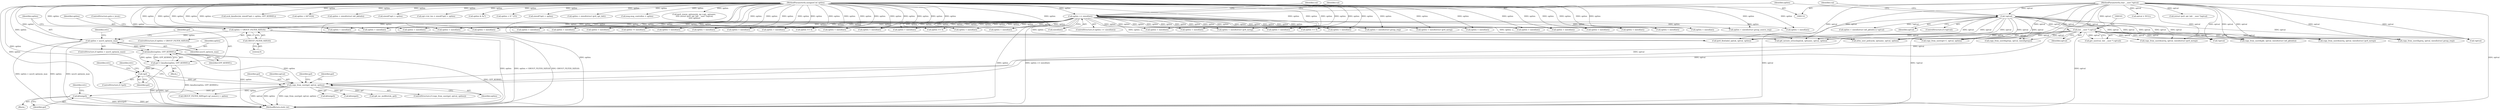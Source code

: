digraph "0_linux_45f6fad84cc305103b28d73482b344d7f5b76f39_11@API" {
"1001738" [label="(Call,kfree(gsf))"];
"1001702" [label="(Call,copy_from_user(gsf, optval, optlen))"];
"1001689" [label="(Call,!gsf)"];
"1001683" [label="(Call,gsf = kmalloc(optlen, GFP_KERNEL))"];
"1001685" [label="(Call,kmalloc(optlen, GFP_KERNEL))"];
"1001674" [label="(Call,optlen > sysctl_optmem_max)"];
"1001668" [label="(Call,optlen < GROUP_FILTER_SIZE(0))"];
"1000152" [label="(Call,optlen >= sizeof(int))"];
"1000119" [label="(MethodParameterIn,unsigned int optlen)"];
"1001670" [label="(Call,GROUP_FILTER_SIZE(0))"];
"1000144" [label="(Call,!optval)"];
"1000118" [label="(MethodParameterIn,char __user *optval)"];
"1000160" [label="(Call,(int __user *) optval)"];
"1001698" [label="(Identifier,retv)"];
"1000813" [label="(Call,optval = NULL)"];
"1000768" [label="(Call,optlen < sizeof(int))"];
"1001703" [label="(Identifier,gsf)"];
"1001049" [label="(Call,sock_kmalloc(sk, sizeof(*opt) + optlen, GFP_KERNEL))"];
"1000179" [label="(Call,ip6_mroute_setsockopt(sk, optname, optval, optlen))"];
"1000818" [label="(Call,!optval)"];
"1001041" [label="(Call,optlen > 64*1024)"];
"1000472" [label="(Call,optlen < sizeof(int))"];
"1001741" [label="(Identifier,retv)"];
"1001670" [label="(Call,GROUP_FILTER_SIZE(0))"];
"1001179" [label="(Call,optlen < sizeof(int))"];
"1001693" [label="(Identifier,retv)"];
"1000951" [label="(Call,!optval)"];
"1000552" [label="(Call,optlen < sizeof(int))"];
"1000632" [label="(Call,optlen < sizeof(int))"];
"1000862" [label="(Call,(struct ipv6_opt_hdr __user *)optval)"];
"1001705" [label="(Identifier,optlen)"];
"1001689" [label="(Call,!gsf)"];
"1000947" [label="(Call,optlen < sizeof(struct in6_pktinfo))"];
"1001357" [label="(Call,optlen < sizeof(struct ipv6_mreq))"];
"1000147" [label="(Identifier,val)"];
"1001679" [label="(Identifier,retv)"];
"1001676" [label="(Identifier,sysctl_optmem_max)"];
"1001768" [label="(Call,optlen < sizeof(int))"];
"1001739" [label="(Identifier,gsf)"];
"1001707" [label="(Call,kfree(gsf))"];
"1000194" [label="(Call,optlen < sizeof(int))"];
"1000118" [label="(MethodParameterIn,char __user *optval)"];
"1000512" [label="(Call,optlen < sizeof(int))"];
"1001702" [label="(Call,copy_from_user(gsf, optval, optlen))"];
"1000162" [label="(Identifier,optval)"];
"1001688" [label="(ControlStructure,if (!gsf))"];
"1000532" [label="(Call,optlen < sizeof(int))"];
"1000706" [label="(Call,optlen < sizeof(int))"];
"1001665" [label="(Block,)"];
"1000492" [label="(Call,optlen < sizeof(int))"];
"1000452" [label="(Call,optlen < sizeof(int))"];
"1002046" [label="(MethodReturn,static int)"];
"1001668" [label="(Call,optlen < GROUP_FILTER_SIZE(0))"];
"1001687" [label="(Identifier,GFP_KERNEL)"];
"1000160" [label="(Call,(int __user *) optval)"];
"1000686" [label="(Call,optlen < sizeof(int))"];
"1001704" [label="(Identifier,optval)"];
"1001667" [label="(ControlStructure,if (optlen < GROUP_FILTER_SIZE(0)))"];
"1001051" [label="(Call,sizeof(*opt) + optlen)"];
"1000810" [label="(Call,optlen == 0)"];
"1000572" [label="(Call,optlen < sizeof(int))"];
"1001816" [label="(Call,optlen < sizeof(int))"];
"1001793" [label="(Call,optlen < sizeof(int))"];
"1000592" [label="(Call,optlen < sizeof(int))"];
"1001669" [label="(Identifier,optlen)"];
"1001307" [label="(Call,optlen < sizeof(int))"];
"1000158" [label="(Call,get_user(val, (int __user *) optval))"];
"1001840" [label="(Call,optlen < sizeof(int))"];
"1000153" [label="(Identifier,optlen)"];
"1000154" [label="(Call,sizeof(int))"];
"1000946" [label="(Call,optlen < sizeof(struct in6_pktinfo) || !optval)"];
"1000143" [label="(ControlStructure,if (!optval))"];
"1000151" [label="(ControlStructure,if (optlen >= sizeof(int)))"];
"1001895" [label="(Call,optlen < sizeof(int))"];
"1001755" [label="(Call,optlen < sizeof(int))"];
"1001683" [label="(Call,gsf = kmalloc(optlen, GFP_KERNEL))"];
"1001672" [label="(ControlStructure,goto e_inval;)"];
"1001671" [label="(Literal,0)"];
"1001071" [label="(Call,opt->tot_len = sizeof(*opt) + optlen)"];
"1000432" [label="(Call,optlen < sizeof(int))"];
"1001878" [label="(Call,xfrm_user_policy(sk, optname, optval, optlen))"];
"1001544" [label="(Call,optlen < sizeof(struct group_source_req))"];
"1000159" [label="(Identifier,val)"];
"1000152" [label="(Call,optlen >= sizeof(int))"];
"1001032" [label="(Call,optlen == 0)"];
"1001674" [label="(Call,optlen > sysctl_optmem_max)"];
"1000940" [label="(Call,optlen == 0)"];
"1001550" [label="(Call,copy_from_user(&greqs, optval, sizeof(greqs)))"];
"1000785" [label="(Call,optlen < sizeof(int))"];
"1001468" [label="(Call,optlen < sizeof(struct group_req))"];
"1001146" [label="(Call,optlen < sizeof(int))"];
"1001731" [label="(Call,GROUP_FILTER_SIZE(gsf->gf_numsrc) > optlen)"];
"1001377" [label="(Call,copy_from_user(&mreq, optval, sizeof(struct ipv6_mreq)))"];
"1000119" [label="(MethodParameterIn,unsigned int optlen)"];
"1000612" [label="(Call,optlen < sizeof(int))"];
"1001714" [label="(Identifier,gsf)"];
"1001673" [label="(ControlStructure,if (optlen > sysctl_optmem_max))"];
"1001723" [label="(Call,kfree(gsf))"];
"1000829" [label="(Call,optlen & 0x7)"];
"1001211" [label="(Call,optlen < sizeof(int))"];
"1001238" [label="(Call,optlen != sizeof(int))"];
"1000832" [label="(Call,optlen > 8 * 255)"];
"1001747" [label="(Call,ip6_mc_msfilter(sk, gsf))"];
"1000955" [label="(Call,copy_from_user(&pkt, optval, sizeof(struct in6_pktinfo)))"];
"1001987" [label="(Call,optlen < sizeof(int))"];
"1001737" [label="(Block,)"];
"1000145" [label="(Identifier,optval)"];
"1001085" [label="(Call,copy_from_user(opt+1, optval, optlen))"];
"1001427" [label="(Call,copy_from_user(&mreq, optval, sizeof(struct ipv6_mreq)))"];
"1001685" [label="(Call,kmalloc(optlen, GFP_KERNEL))"];
"1001686" [label="(Identifier,optlen)"];
"1000144" [label="(Call,!optval)"];
"1001075" [label="(Call,sizeof(*opt) + optlen)"];
"1001675" [label="(Identifier,optlen)"];
"1001690" [label="(Identifier,gsf)"];
"1000652" [label="(Call,optlen < sizeof(int))"];
"1001478" [label="(Call,copy_from_user(&greq, optval, sizeof(struct group_req)))"];
"1000824" [label="(Call,optlen < sizeof(struct ipv6_opt_hdr))"];
"1001092" [label="(Call,msg.msg_controllen = optlen)"];
"1001701" [label="(ControlStructure,if (copy_from_user(gsf, optval, optlen)))"];
"1000856" [label="(Call,ipv6_renew_options(sk, np->opt, optname,\n \t\t\t\t\t (struct ipv6_opt_hdr __user *)optval,\n \t\t\t\t\t optlen))"];
"1000726" [label="(Call,optlen < sizeof(int))"];
"1001417" [label="(Call,optlen < sizeof(struct ipv6_mreq))"];
"1000168" [label="(Identifier,val)"];
"1001708" [label="(Identifier,gsf)"];
"1001857" [label="(Call,ipv6_flowlabel_opt(sk, optval, optlen))"];
"1001738" [label="(Call,kfree(gsf))"];
"1001684" [label="(Identifier,gsf)"];
"1001738" -> "1001737"  [label="AST: "];
"1001738" -> "1001739"  [label="CFG: "];
"1001739" -> "1001738"  [label="AST: "];
"1001741" -> "1001738"  [label="CFG: "];
"1001738" -> "1002046"  [label="DDG: kfree(gsf)"];
"1001738" -> "1002046"  [label="DDG: gsf"];
"1001702" -> "1001738"  [label="DDG: gsf"];
"1001702" -> "1001701"  [label="AST: "];
"1001702" -> "1001705"  [label="CFG: "];
"1001703" -> "1001702"  [label="AST: "];
"1001704" -> "1001702"  [label="AST: "];
"1001705" -> "1001702"  [label="AST: "];
"1001708" -> "1001702"  [label="CFG: "];
"1001714" -> "1001702"  [label="CFG: "];
"1001702" -> "1002046"  [label="DDG: optlen"];
"1001702" -> "1002046"  [label="DDG: copy_from_user(gsf, optval, optlen)"];
"1001702" -> "1002046"  [label="DDG: optval"];
"1001689" -> "1001702"  [label="DDG: gsf"];
"1000144" -> "1001702"  [label="DDG: optval"];
"1000160" -> "1001702"  [label="DDG: optval"];
"1000118" -> "1001702"  [label="DDG: optval"];
"1001685" -> "1001702"  [label="DDG: optlen"];
"1000119" -> "1001702"  [label="DDG: optlen"];
"1001702" -> "1001707"  [label="DDG: gsf"];
"1001702" -> "1001723"  [label="DDG: gsf"];
"1001702" -> "1001731"  [label="DDG: optlen"];
"1001702" -> "1001747"  [label="DDG: gsf"];
"1001689" -> "1001688"  [label="AST: "];
"1001689" -> "1001690"  [label="CFG: "];
"1001690" -> "1001689"  [label="AST: "];
"1001693" -> "1001689"  [label="CFG: "];
"1001698" -> "1001689"  [label="CFG: "];
"1001689" -> "1002046"  [label="DDG: gsf"];
"1001689" -> "1002046"  [label="DDG: !gsf"];
"1001683" -> "1001689"  [label="DDG: gsf"];
"1001683" -> "1001665"  [label="AST: "];
"1001683" -> "1001685"  [label="CFG: "];
"1001684" -> "1001683"  [label="AST: "];
"1001685" -> "1001683"  [label="AST: "];
"1001690" -> "1001683"  [label="CFG: "];
"1001683" -> "1002046"  [label="DDG: kmalloc(optlen, GFP_KERNEL)"];
"1001685" -> "1001683"  [label="DDG: optlen"];
"1001685" -> "1001683"  [label="DDG: GFP_KERNEL"];
"1001685" -> "1001687"  [label="CFG: "];
"1001686" -> "1001685"  [label="AST: "];
"1001687" -> "1001685"  [label="AST: "];
"1001685" -> "1002046"  [label="DDG: optlen"];
"1001685" -> "1002046"  [label="DDG: GFP_KERNEL"];
"1001674" -> "1001685"  [label="DDG: optlen"];
"1000119" -> "1001685"  [label="DDG: optlen"];
"1001674" -> "1001673"  [label="AST: "];
"1001674" -> "1001676"  [label="CFG: "];
"1001675" -> "1001674"  [label="AST: "];
"1001676" -> "1001674"  [label="AST: "];
"1001679" -> "1001674"  [label="CFG: "];
"1001684" -> "1001674"  [label="CFG: "];
"1001674" -> "1002046"  [label="DDG: optlen > sysctl_optmem_max"];
"1001674" -> "1002046"  [label="DDG: optlen"];
"1001674" -> "1002046"  [label="DDG: sysctl_optmem_max"];
"1001668" -> "1001674"  [label="DDG: optlen"];
"1000119" -> "1001674"  [label="DDG: optlen"];
"1001668" -> "1001667"  [label="AST: "];
"1001668" -> "1001670"  [label="CFG: "];
"1001669" -> "1001668"  [label="AST: "];
"1001670" -> "1001668"  [label="AST: "];
"1001672" -> "1001668"  [label="CFG: "];
"1001675" -> "1001668"  [label="CFG: "];
"1001668" -> "1002046"  [label="DDG: optlen"];
"1001668" -> "1002046"  [label="DDG: optlen < GROUP_FILTER_SIZE(0)"];
"1001668" -> "1002046"  [label="DDG: GROUP_FILTER_SIZE(0)"];
"1000152" -> "1001668"  [label="DDG: optlen"];
"1000119" -> "1001668"  [label="DDG: optlen"];
"1001670" -> "1001668"  [label="DDG: 0"];
"1000152" -> "1000151"  [label="AST: "];
"1000152" -> "1000154"  [label="CFG: "];
"1000153" -> "1000152"  [label="AST: "];
"1000154" -> "1000152"  [label="AST: "];
"1000159" -> "1000152"  [label="CFG: "];
"1000168" -> "1000152"  [label="CFG: "];
"1000152" -> "1002046"  [label="DDG: optlen >= sizeof(int)"];
"1000152" -> "1002046"  [label="DDG: optlen"];
"1000119" -> "1000152"  [label="DDG: optlen"];
"1000152" -> "1000179"  [label="DDG: optlen"];
"1000152" -> "1000194"  [label="DDG: optlen"];
"1000152" -> "1000432"  [label="DDG: optlen"];
"1000152" -> "1000452"  [label="DDG: optlen"];
"1000152" -> "1000472"  [label="DDG: optlen"];
"1000152" -> "1000492"  [label="DDG: optlen"];
"1000152" -> "1000512"  [label="DDG: optlen"];
"1000152" -> "1000532"  [label="DDG: optlen"];
"1000152" -> "1000552"  [label="DDG: optlen"];
"1000152" -> "1000572"  [label="DDG: optlen"];
"1000152" -> "1000592"  [label="DDG: optlen"];
"1000152" -> "1000612"  [label="DDG: optlen"];
"1000152" -> "1000632"  [label="DDG: optlen"];
"1000152" -> "1000652"  [label="DDG: optlen"];
"1000152" -> "1000686"  [label="DDG: optlen"];
"1000152" -> "1000706"  [label="DDG: optlen"];
"1000152" -> "1000726"  [label="DDG: optlen"];
"1000152" -> "1000768"  [label="DDG: optlen"];
"1000152" -> "1000785"  [label="DDG: optlen"];
"1000152" -> "1000810"  [label="DDG: optlen"];
"1000152" -> "1000940"  [label="DDG: optlen"];
"1000152" -> "1001032"  [label="DDG: optlen"];
"1000152" -> "1001146"  [label="DDG: optlen"];
"1000152" -> "1001179"  [label="DDG: optlen"];
"1000152" -> "1001211"  [label="DDG: optlen"];
"1000152" -> "1001238"  [label="DDG: optlen"];
"1000152" -> "1001307"  [label="DDG: optlen"];
"1000152" -> "1001357"  [label="DDG: optlen"];
"1000152" -> "1001417"  [label="DDG: optlen"];
"1000152" -> "1001468"  [label="DDG: optlen"];
"1000152" -> "1001544"  [label="DDG: optlen"];
"1000152" -> "1001755"  [label="DDG: optlen"];
"1000152" -> "1001768"  [label="DDG: optlen"];
"1000152" -> "1001793"  [label="DDG: optlen"];
"1000152" -> "1001816"  [label="DDG: optlen"];
"1000152" -> "1001840"  [label="DDG: optlen"];
"1000152" -> "1001857"  [label="DDG: optlen"];
"1000152" -> "1001878"  [label="DDG: optlen"];
"1000152" -> "1001895"  [label="DDG: optlen"];
"1000152" -> "1001987"  [label="DDG: optlen"];
"1000119" -> "1000114"  [label="AST: "];
"1000119" -> "1002046"  [label="DDG: optlen"];
"1000119" -> "1000179"  [label="DDG: optlen"];
"1000119" -> "1000194"  [label="DDG: optlen"];
"1000119" -> "1000432"  [label="DDG: optlen"];
"1000119" -> "1000452"  [label="DDG: optlen"];
"1000119" -> "1000472"  [label="DDG: optlen"];
"1000119" -> "1000492"  [label="DDG: optlen"];
"1000119" -> "1000512"  [label="DDG: optlen"];
"1000119" -> "1000532"  [label="DDG: optlen"];
"1000119" -> "1000552"  [label="DDG: optlen"];
"1000119" -> "1000572"  [label="DDG: optlen"];
"1000119" -> "1000592"  [label="DDG: optlen"];
"1000119" -> "1000612"  [label="DDG: optlen"];
"1000119" -> "1000632"  [label="DDG: optlen"];
"1000119" -> "1000652"  [label="DDG: optlen"];
"1000119" -> "1000686"  [label="DDG: optlen"];
"1000119" -> "1000706"  [label="DDG: optlen"];
"1000119" -> "1000726"  [label="DDG: optlen"];
"1000119" -> "1000768"  [label="DDG: optlen"];
"1000119" -> "1000785"  [label="DDG: optlen"];
"1000119" -> "1000810"  [label="DDG: optlen"];
"1000119" -> "1000824"  [label="DDG: optlen"];
"1000119" -> "1000829"  [label="DDG: optlen"];
"1000119" -> "1000832"  [label="DDG: optlen"];
"1000119" -> "1000856"  [label="DDG: optlen"];
"1000119" -> "1000940"  [label="DDG: optlen"];
"1000119" -> "1000947"  [label="DDG: optlen"];
"1000119" -> "1001032"  [label="DDG: optlen"];
"1000119" -> "1001041"  [label="DDG: optlen"];
"1000119" -> "1001049"  [label="DDG: optlen"];
"1000119" -> "1001051"  [label="DDG: optlen"];
"1000119" -> "1001071"  [label="DDG: optlen"];
"1000119" -> "1001075"  [label="DDG: optlen"];
"1000119" -> "1001085"  [label="DDG: optlen"];
"1000119" -> "1001092"  [label="DDG: optlen"];
"1000119" -> "1001146"  [label="DDG: optlen"];
"1000119" -> "1001179"  [label="DDG: optlen"];
"1000119" -> "1001211"  [label="DDG: optlen"];
"1000119" -> "1001238"  [label="DDG: optlen"];
"1000119" -> "1001307"  [label="DDG: optlen"];
"1000119" -> "1001357"  [label="DDG: optlen"];
"1000119" -> "1001417"  [label="DDG: optlen"];
"1000119" -> "1001468"  [label="DDG: optlen"];
"1000119" -> "1001544"  [label="DDG: optlen"];
"1000119" -> "1001731"  [label="DDG: optlen"];
"1000119" -> "1001755"  [label="DDG: optlen"];
"1000119" -> "1001768"  [label="DDG: optlen"];
"1000119" -> "1001793"  [label="DDG: optlen"];
"1000119" -> "1001816"  [label="DDG: optlen"];
"1000119" -> "1001840"  [label="DDG: optlen"];
"1000119" -> "1001857"  [label="DDG: optlen"];
"1000119" -> "1001878"  [label="DDG: optlen"];
"1000119" -> "1001895"  [label="DDG: optlen"];
"1000119" -> "1001987"  [label="DDG: optlen"];
"1001670" -> "1001671"  [label="CFG: "];
"1001671" -> "1001670"  [label="AST: "];
"1000144" -> "1000143"  [label="AST: "];
"1000144" -> "1000145"  [label="CFG: "];
"1000145" -> "1000144"  [label="AST: "];
"1000147" -> "1000144"  [label="CFG: "];
"1000153" -> "1000144"  [label="CFG: "];
"1000144" -> "1002046"  [label="DDG: !optval"];
"1000144" -> "1002046"  [label="DDG: optval"];
"1000118" -> "1000144"  [label="DDG: optval"];
"1000144" -> "1000160"  [label="DDG: optval"];
"1000144" -> "1000179"  [label="DDG: optval"];
"1000144" -> "1000818"  [label="DDG: optval"];
"1000144" -> "1000946"  [label="DDG: !optval"];
"1000144" -> "1000951"  [label="DDG: optval"];
"1000144" -> "1000955"  [label="DDG: optval"];
"1000144" -> "1001085"  [label="DDG: optval"];
"1000144" -> "1001377"  [label="DDG: optval"];
"1000144" -> "1001427"  [label="DDG: optval"];
"1000144" -> "1001478"  [label="DDG: optval"];
"1000144" -> "1001550"  [label="DDG: optval"];
"1000144" -> "1001857"  [label="DDG: optval"];
"1000144" -> "1001878"  [label="DDG: optval"];
"1000118" -> "1000114"  [label="AST: "];
"1000118" -> "1002046"  [label="DDG: optval"];
"1000118" -> "1000160"  [label="DDG: optval"];
"1000118" -> "1000179"  [label="DDG: optval"];
"1000118" -> "1000813"  [label="DDG: optval"];
"1000118" -> "1000818"  [label="DDG: optval"];
"1000118" -> "1000862"  [label="DDG: optval"];
"1000118" -> "1000951"  [label="DDG: optval"];
"1000118" -> "1000955"  [label="DDG: optval"];
"1000118" -> "1001085"  [label="DDG: optval"];
"1000118" -> "1001377"  [label="DDG: optval"];
"1000118" -> "1001427"  [label="DDG: optval"];
"1000118" -> "1001478"  [label="DDG: optval"];
"1000118" -> "1001550"  [label="DDG: optval"];
"1000118" -> "1001857"  [label="DDG: optval"];
"1000118" -> "1001878"  [label="DDG: optval"];
"1000160" -> "1000158"  [label="AST: "];
"1000160" -> "1000162"  [label="CFG: "];
"1000161" -> "1000160"  [label="AST: "];
"1000162" -> "1000160"  [label="AST: "];
"1000158" -> "1000160"  [label="CFG: "];
"1000160" -> "1002046"  [label="DDG: optval"];
"1000160" -> "1000158"  [label="DDG: optval"];
"1000160" -> "1000179"  [label="DDG: optval"];
"1000160" -> "1000818"  [label="DDG: optval"];
"1000160" -> "1000951"  [label="DDG: optval"];
"1000160" -> "1000955"  [label="DDG: optval"];
"1000160" -> "1001085"  [label="DDG: optval"];
"1000160" -> "1001377"  [label="DDG: optval"];
"1000160" -> "1001427"  [label="DDG: optval"];
"1000160" -> "1001478"  [label="DDG: optval"];
"1000160" -> "1001550"  [label="DDG: optval"];
"1000160" -> "1001857"  [label="DDG: optval"];
"1000160" -> "1001878"  [label="DDG: optval"];
}
